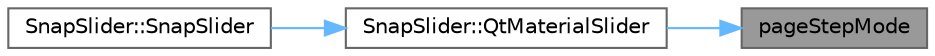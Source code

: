 digraph "pageStepMode"
{
 // LATEX_PDF_SIZE
  bgcolor="transparent";
  edge [fontname=Helvetica,fontsize=10,labelfontname=Helvetica,labelfontsize=10];
  node [fontname=Helvetica,fontsize=10,shape=box,height=0.2,width=0.4];
  rankdir="RL";
  Node1 [id="Node000001",label="pageStepMode",height=0.2,width=0.4,color="gray40", fillcolor="grey60", style="filled", fontcolor="black",tooltip="获取页面步进模式"];
  Node1 -> Node2 [id="edge1_Node000001_Node000002",dir="back",color="steelblue1",style="solid",tooltip=" "];
  Node2 [id="Node000002",label="SnapSlider::QtMaterialSlider",height=0.2,width=0.4,color="grey40", fillcolor="white", style="filled",URL="$class_snap_slider.html#aca4b3f4fc19f287254cfdc870bf82ead",tooltip="构造函数"];
  Node2 -> Node3 [id="edge2_Node000002_Node000003",dir="back",color="steelblue1",style="solid",tooltip=" "];
  Node3 [id="Node000003",label="SnapSlider::SnapSlider",height=0.2,width=0.4,color="grey40", fillcolor="white", style="filled",URL="$class_snap_slider.html#a06cc982955b84d16d8eb3b1d00ef8e6e",tooltip="构造函数"];
}
